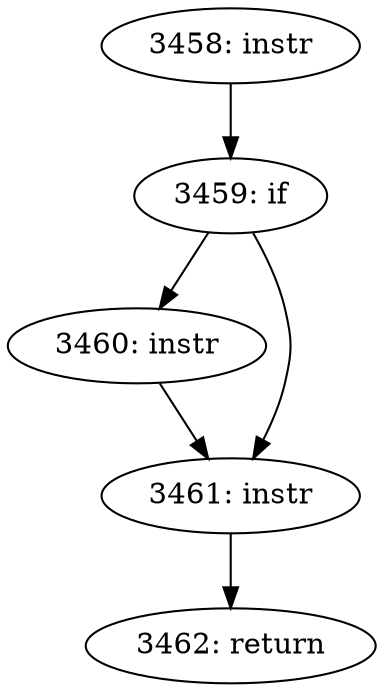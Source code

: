 digraph CFG_tcp_init_cwnd_reduction {
3458 [label="3458: instr"]
	3458 -> 3459
3459 [label="3459: if"]
	3459 -> 3460
	3459 -> 3461
3460 [label="3460: instr"]
	3460 -> 3461
3461 [label="3461: instr"]
	3461 -> 3462
3462 [label="3462: return"]
	
}
